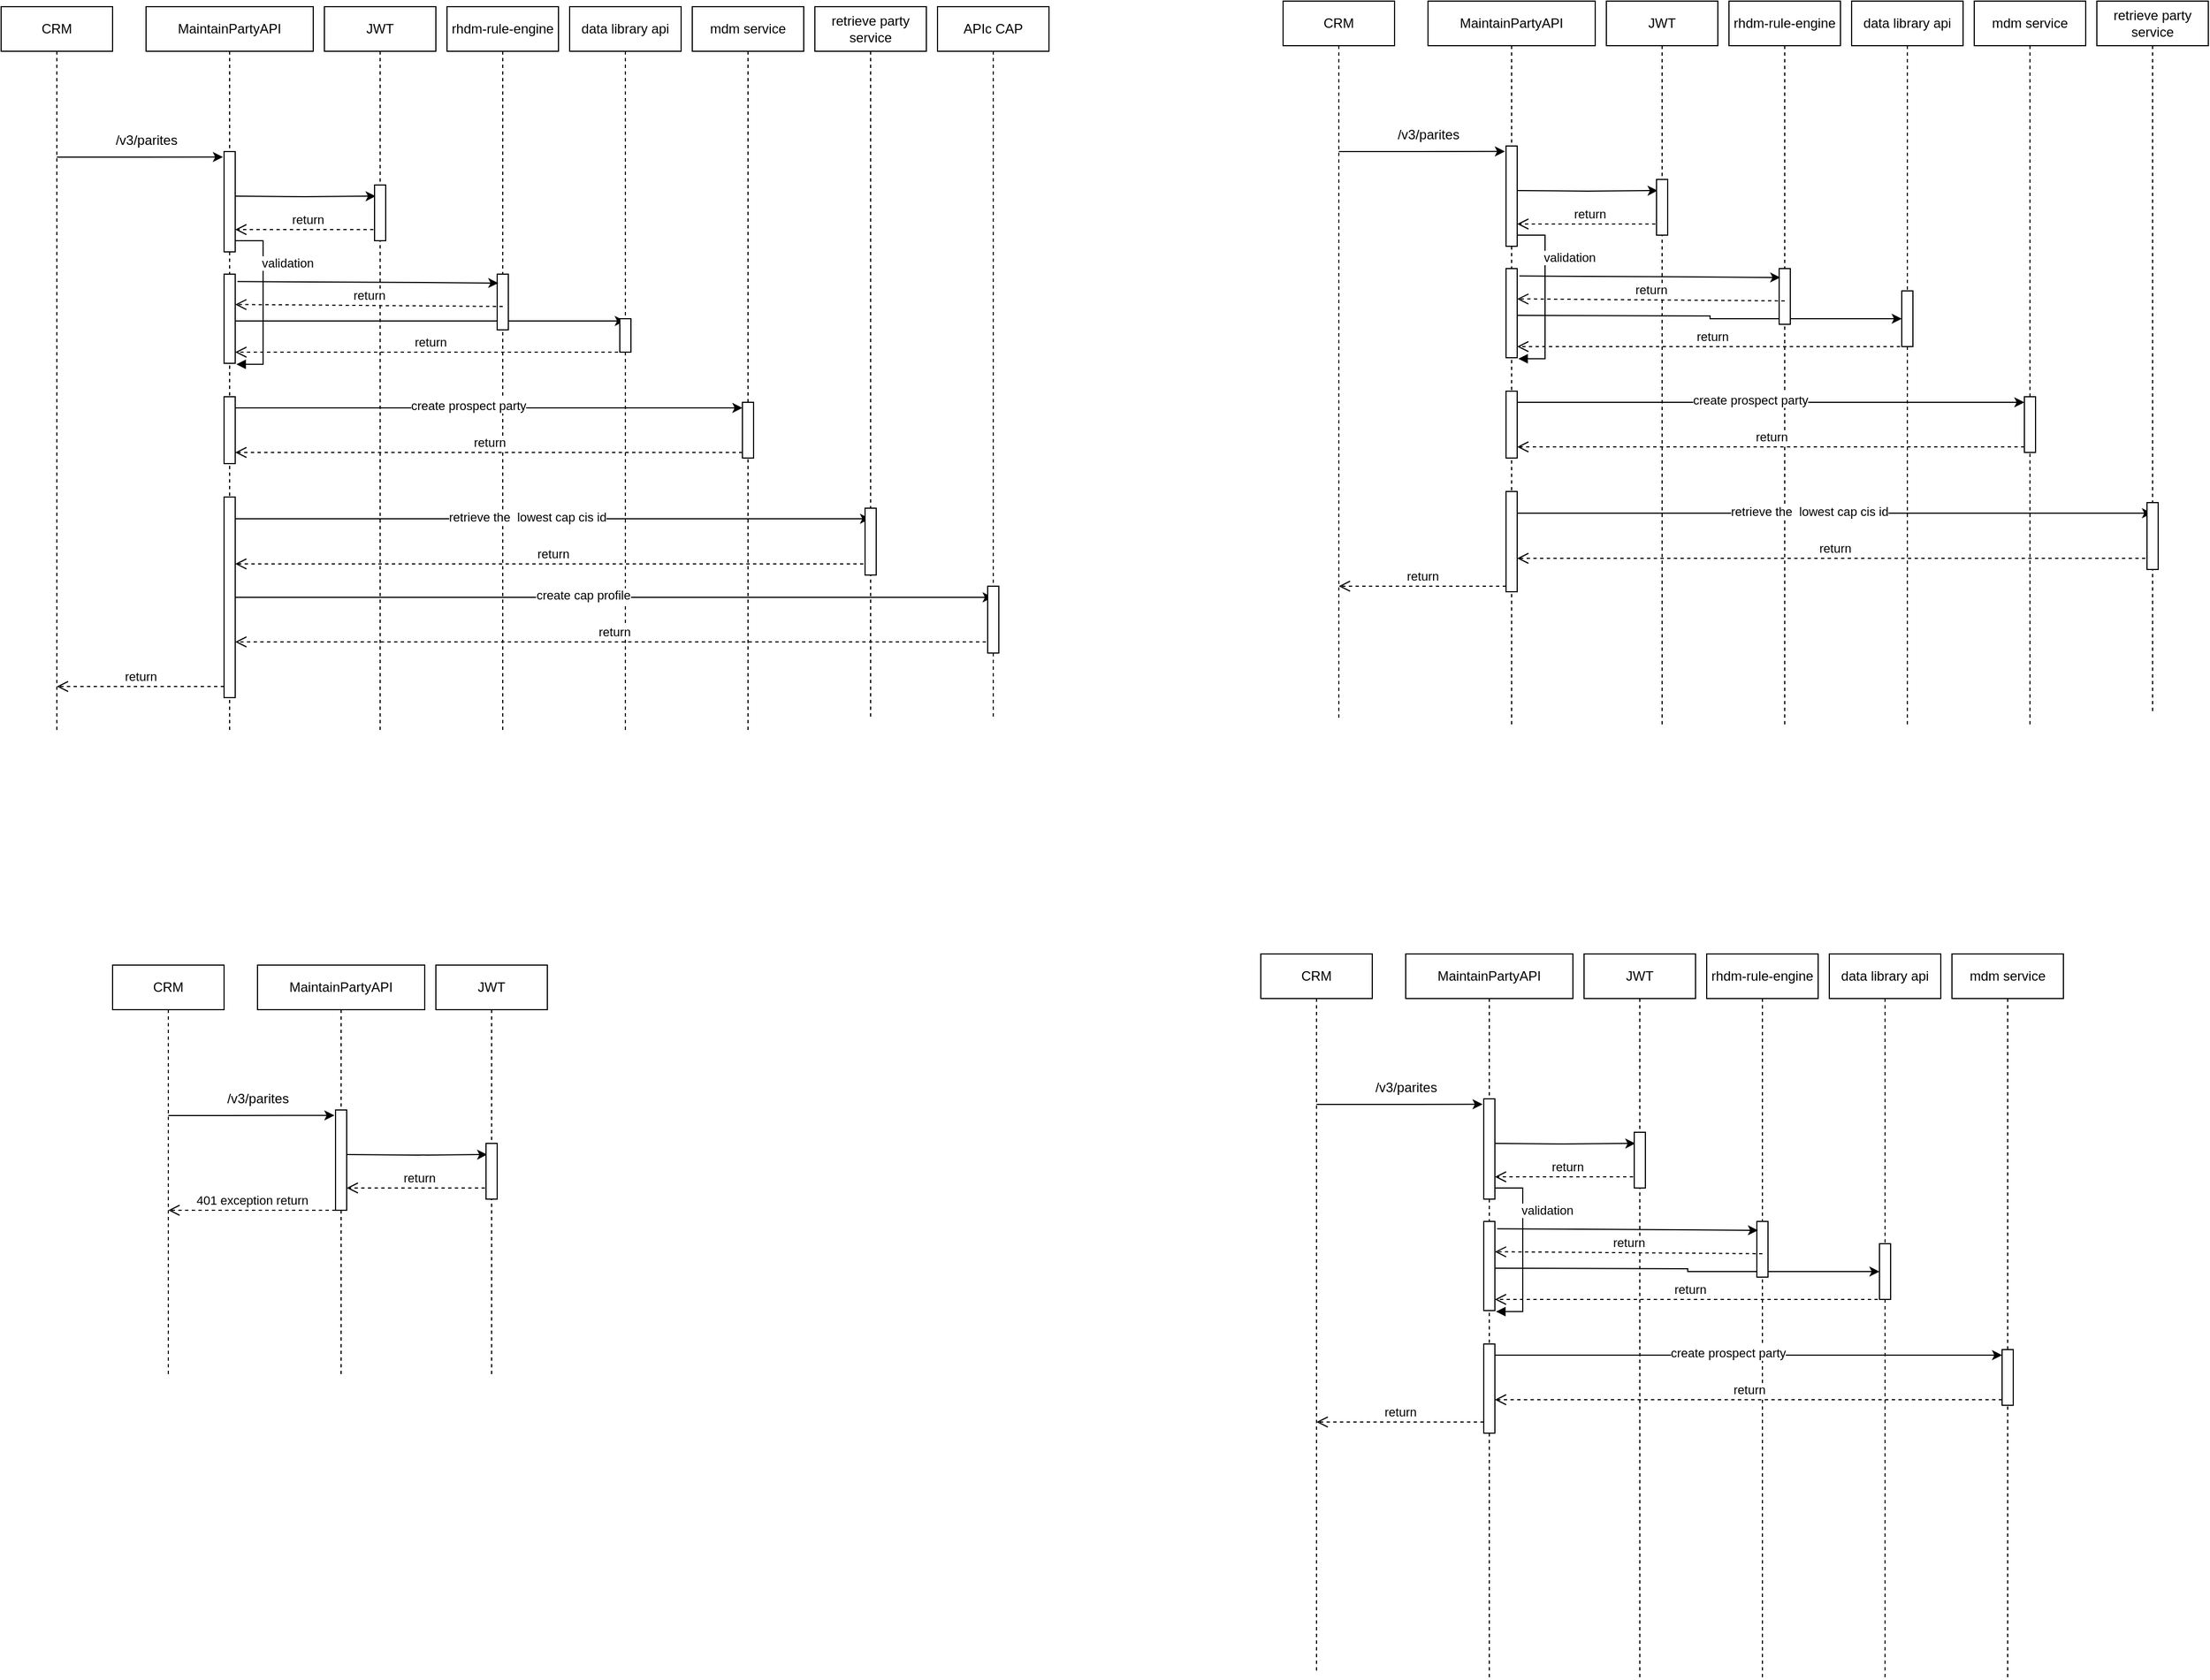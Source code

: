 <mxfile version="20.4.0" type="github">
  <diagram id="kk570XNu_HWtteIOADn4" name="Page-1">
    <mxGraphModel dx="2889" dy="1154" grid="1" gridSize="10" guides="1" tooltips="1" connect="1" arrows="1" fold="1" page="1" pageScale="1" pageWidth="827" pageHeight="1169" math="0" shadow="0">
      <root>
        <mxCell id="0" />
        <mxCell id="1" parent="0" />
        <mxCell id="9MTHX9n5Lt5Nb2SYP2qd-3" value="MaintainPartyAPI" style="shape=umlLifeline;perimeter=lifelinePerimeter;whiteSpace=wrap;html=1;container=1;collapsible=0;recursiveResize=0;outlineConnect=0;" vertex="1" parent="1">
          <mxGeometry x="-410" y="390" width="150" height="650" as="geometry" />
        </mxCell>
        <mxCell id="9MTHX9n5Lt5Nb2SYP2qd-19" value="return" style="html=1;verticalAlign=bottom;endArrow=open;dashed=1;endSize=8;rounded=0;exitX=0.5;exitY=0.8;exitDx=0;exitDy=0;exitPerimeter=0;" edge="1" parent="9MTHX9n5Lt5Nb2SYP2qd-3" source="9MTHX9n5Lt5Nb2SYP2qd-18">
          <mxGeometry relative="1" as="geometry">
            <mxPoint x="195" y="200" as="sourcePoint" />
            <mxPoint x="80" y="200" as="targetPoint" />
          </mxGeometry>
        </mxCell>
        <mxCell id="9MTHX9n5Lt5Nb2SYP2qd-28" value="" style="html=1;points=[];perimeter=orthogonalPerimeter;" vertex="1" parent="9MTHX9n5Lt5Nb2SYP2qd-3">
          <mxGeometry x="70" y="240" width="10" height="80" as="geometry" />
        </mxCell>
        <mxCell id="9MTHX9n5Lt5Nb2SYP2qd-29" value="validation" style="edgeStyle=orthogonalEdgeStyle;html=1;align=left;spacingLeft=2;endArrow=block;rounded=0;entryX=1.1;entryY=0.496;entryDx=0;entryDy=0;entryPerimeter=0;" edge="1" parent="9MTHX9n5Lt5Nb2SYP2qd-3">
          <mxGeometry x="-0.394" y="-5" relative="1" as="geometry">
            <mxPoint x="75" y="210" as="sourcePoint" />
            <Array as="points">
              <mxPoint x="105" y="210" />
              <mxPoint x="105" y="321" />
            </Array>
            <mxPoint x="81" y="320.92" as="targetPoint" />
            <mxPoint as="offset" />
          </mxGeometry>
        </mxCell>
        <mxCell id="9MTHX9n5Lt5Nb2SYP2qd-30" value="" style="html=1;points=[];perimeter=orthogonalPerimeter;" vertex="1" parent="9MTHX9n5Lt5Nb2SYP2qd-3">
          <mxGeometry x="70" y="130" width="10" height="90" as="geometry" />
        </mxCell>
        <mxCell id="9MTHX9n5Lt5Nb2SYP2qd-31" value="" style="html=1;points=[];perimeter=orthogonalPerimeter;" vertex="1" parent="9MTHX9n5Lt5Nb2SYP2qd-3">
          <mxGeometry x="70" y="350" width="10" height="60" as="geometry" />
        </mxCell>
        <mxCell id="9MTHX9n5Lt5Nb2SYP2qd-38" value="" style="html=1;points=[];perimeter=orthogonalPerimeter;" vertex="1" parent="9MTHX9n5Lt5Nb2SYP2qd-3">
          <mxGeometry x="70" y="440" width="10" height="180" as="geometry" />
        </mxCell>
        <mxCell id="9MTHX9n5Lt5Nb2SYP2qd-4" value="JWT" style="shape=umlLifeline;perimeter=lifelinePerimeter;whiteSpace=wrap;html=1;container=1;collapsible=0;recursiveResize=0;outlineConnect=0;" vertex="1" parent="1">
          <mxGeometry x="-250" y="390" width="100" height="650" as="geometry" />
        </mxCell>
        <mxCell id="9MTHX9n5Lt5Nb2SYP2qd-17" value="" style="edgeStyle=orthogonalEdgeStyle;rounded=0;orthogonalLoop=1;jettySize=auto;html=1;entryX=0.1;entryY=0.2;entryDx=0;entryDy=0;entryPerimeter=0;" edge="1" parent="9MTHX9n5Lt5Nb2SYP2qd-4" target="9MTHX9n5Lt5Nb2SYP2qd-18">
          <mxGeometry relative="1" as="geometry">
            <mxPoint x="-80" y="170" as="sourcePoint" />
            <mxPoint x="30" y="170" as="targetPoint" />
            <Array as="points" />
          </mxGeometry>
        </mxCell>
        <mxCell id="9MTHX9n5Lt5Nb2SYP2qd-18" value="" style="html=1;points=[];perimeter=orthogonalPerimeter;" vertex="1" parent="9MTHX9n5Lt5Nb2SYP2qd-4">
          <mxGeometry x="45" y="160" width="10" height="50" as="geometry" />
        </mxCell>
        <mxCell id="9MTHX9n5Lt5Nb2SYP2qd-24" value="" style="edgeStyle=orthogonalEdgeStyle;rounded=0;orthogonalLoop=1;jettySize=auto;html=1;" edge="1" parent="9MTHX9n5Lt5Nb2SYP2qd-4" target="9MTHX9n5Lt5Nb2SYP2qd-6">
          <mxGeometry relative="1" as="geometry">
            <mxPoint x="-80" y="282" as="sourcePoint" />
            <mxPoint x="156" y="280" as="targetPoint" />
            <Array as="points">
              <mxPoint x="180" y="282" />
              <mxPoint x="180" y="282" />
            </Array>
          </mxGeometry>
        </mxCell>
        <mxCell id="9MTHX9n5Lt5Nb2SYP2qd-5" value="rhdm-rule-engine" style="shape=umlLifeline;perimeter=lifelinePerimeter;whiteSpace=wrap;html=1;container=1;collapsible=0;recursiveResize=0;outlineConnect=0;" vertex="1" parent="1">
          <mxGeometry x="-140" y="390" width="100" height="650" as="geometry" />
        </mxCell>
        <mxCell id="9MTHX9n5Lt5Nb2SYP2qd-22" value="" style="html=1;points=[];perimeter=orthogonalPerimeter;" vertex="1" parent="9MTHX9n5Lt5Nb2SYP2qd-5">
          <mxGeometry x="45" y="240" width="10" height="50" as="geometry" />
        </mxCell>
        <mxCell id="9MTHX9n5Lt5Nb2SYP2qd-26" value="return" style="html=1;verticalAlign=bottom;endArrow=open;dashed=1;endSize=8;rounded=0;entryX=1;entryY=0.36;entryDx=0;entryDy=0;entryPerimeter=0;" edge="1" parent="9MTHX9n5Lt5Nb2SYP2qd-5" source="9MTHX9n5Lt5Nb2SYP2qd-6">
          <mxGeometry relative="1" as="geometry">
            <mxPoint x="50" y="310" as="sourcePoint" />
            <mxPoint x="-190" y="310" as="targetPoint" />
          </mxGeometry>
        </mxCell>
        <mxCell id="9MTHX9n5Lt5Nb2SYP2qd-35" value="return" style="html=1;verticalAlign=bottom;endArrow=open;dashed=1;endSize=8;rounded=0;entryX=1;entryY=0.36;entryDx=0;entryDy=0;entryPerimeter=0;" edge="1" parent="9MTHX9n5Lt5Nb2SYP2qd-5" source="9MTHX9n5Lt5Nb2SYP2qd-36">
          <mxGeometry relative="1" as="geometry">
            <mxPoint x="250" y="400" as="sourcePoint" />
            <mxPoint x="-190" y="400" as="targetPoint" />
          </mxGeometry>
        </mxCell>
        <mxCell id="9MTHX9n5Lt5Nb2SYP2qd-43" value="return" style="html=1;verticalAlign=bottom;endArrow=open;dashed=1;endSize=8;rounded=0;entryX=1;entryY=0.36;entryDx=0;entryDy=0;entryPerimeter=0;" edge="1" parent="9MTHX9n5Lt5Nb2SYP2qd-5" source="9MTHX9n5Lt5Nb2SYP2qd-9">
          <mxGeometry relative="1" as="geometry">
            <mxPoint x="265" y="500" as="sourcePoint" />
            <mxPoint x="-190" y="500" as="targetPoint" />
          </mxGeometry>
        </mxCell>
        <mxCell id="9MTHX9n5Lt5Nb2SYP2qd-47" value="return" style="html=1;verticalAlign=bottom;endArrow=open;dashed=1;endSize=8;rounded=0;entryX=1;entryY=0.36;entryDx=0;entryDy=0;entryPerimeter=0;" edge="1" parent="9MTHX9n5Lt5Nb2SYP2qd-5" source="9MTHX9n5Lt5Nb2SYP2qd-38">
          <mxGeometry relative="1" as="geometry">
            <mxPoint x="219.5" y="610" as="sourcePoint" />
            <mxPoint x="-350" y="610" as="targetPoint" />
          </mxGeometry>
        </mxCell>
        <mxCell id="9MTHX9n5Lt5Nb2SYP2qd-6" value="data library api" style="shape=umlLifeline;perimeter=lifelinePerimeter;whiteSpace=wrap;html=1;container=1;collapsible=0;recursiveResize=0;outlineConnect=0;" vertex="1" parent="1">
          <mxGeometry x="-30" y="390" width="100" height="650" as="geometry" />
        </mxCell>
        <mxCell id="9MTHX9n5Lt5Nb2SYP2qd-23" value="" style="html=1;points=[];perimeter=orthogonalPerimeter;" vertex="1" parent="9MTHX9n5Lt5Nb2SYP2qd-6">
          <mxGeometry x="45" y="280" width="10" height="30" as="geometry" />
        </mxCell>
        <mxCell id="9MTHX9n5Lt5Nb2SYP2qd-41" value="" style="edgeStyle=orthogonalEdgeStyle;rounded=0;orthogonalLoop=1;jettySize=auto;html=1;" edge="1" parent="9MTHX9n5Lt5Nb2SYP2qd-6" target="9MTHX9n5Lt5Nb2SYP2qd-9">
          <mxGeometry relative="1" as="geometry">
            <mxPoint x="-300" y="459.5" as="sourcePoint" />
            <mxPoint x="155" y="459.5" as="targetPoint" />
            <Array as="points">
              <mxPoint x="120" y="460" />
              <mxPoint x="120" y="460" />
            </Array>
          </mxGeometry>
        </mxCell>
        <mxCell id="9MTHX9n5Lt5Nb2SYP2qd-42" value="retrieve the&amp;nbsp; lowest cap cis id" style="edgeLabel;html=1;align=center;verticalAlign=middle;resizable=0;points=[];" vertex="1" connectable="0" parent="9MTHX9n5Lt5Nb2SYP2qd-41">
          <mxGeometry x="-0.081" y="2" relative="1" as="geometry">
            <mxPoint as="offset" />
          </mxGeometry>
        </mxCell>
        <mxCell id="9MTHX9n5Lt5Nb2SYP2qd-44" value="" style="edgeStyle=orthogonalEdgeStyle;rounded=0;orthogonalLoop=1;jettySize=auto;html=1;" edge="1" parent="9MTHX9n5Lt5Nb2SYP2qd-6" target="9MTHX9n5Lt5Nb2SYP2qd-10">
          <mxGeometry relative="1" as="geometry">
            <mxPoint x="-300" y="530" as="sourcePoint" />
            <mxPoint x="269.5" y="530" as="targetPoint" />
            <Array as="points">
              <mxPoint x="210" y="530" />
              <mxPoint x="210" y="530" />
            </Array>
          </mxGeometry>
        </mxCell>
        <mxCell id="9MTHX9n5Lt5Nb2SYP2qd-45" value="create cap profile" style="edgeLabel;html=1;align=center;verticalAlign=middle;resizable=0;points=[];" vertex="1" connectable="0" parent="9MTHX9n5Lt5Nb2SYP2qd-44">
          <mxGeometry x="-0.081" y="2" relative="1" as="geometry">
            <mxPoint as="offset" />
          </mxGeometry>
        </mxCell>
        <mxCell id="9MTHX9n5Lt5Nb2SYP2qd-46" value="return" style="html=1;verticalAlign=bottom;endArrow=open;dashed=1;endSize=8;rounded=0;entryX=1;entryY=0.36;entryDx=0;entryDy=0;entryPerimeter=0;" edge="1" parent="9MTHX9n5Lt5Nb2SYP2qd-6" source="9MTHX9n5Lt5Nb2SYP2qd-10">
          <mxGeometry relative="1" as="geometry">
            <mxPoint x="269.5" y="570" as="sourcePoint" />
            <mxPoint x="-300" y="570" as="targetPoint" />
          </mxGeometry>
        </mxCell>
        <mxCell id="9MTHX9n5Lt5Nb2SYP2qd-12" value="" style="edgeStyle=orthogonalEdgeStyle;rounded=0;orthogonalLoop=1;jettySize=auto;html=1;entryX=-0.1;entryY=0.025;entryDx=0;entryDy=0;entryPerimeter=0;" edge="1" parent="1" source="9MTHX9n5Lt5Nb2SYP2qd-7">
          <mxGeometry relative="1" as="geometry">
            <mxPoint x="-341" y="524.875" as="targetPoint" />
            <Array as="points">
              <mxPoint x="-436" y="525" />
              <mxPoint x="-436" y="525" />
            </Array>
          </mxGeometry>
        </mxCell>
        <mxCell id="9MTHX9n5Lt5Nb2SYP2qd-7" value="CRM" style="shape=umlLifeline;perimeter=lifelinePerimeter;whiteSpace=wrap;html=1;container=1;collapsible=0;recursiveResize=0;outlineConnect=0;" vertex="1" parent="1">
          <mxGeometry x="-540" y="390" width="100" height="650" as="geometry" />
        </mxCell>
        <mxCell id="9MTHX9n5Lt5Nb2SYP2qd-8" value="mdm service" style="shape=umlLifeline;perimeter=lifelinePerimeter;whiteSpace=wrap;html=1;container=1;collapsible=0;recursiveResize=0;outlineConnect=0;" vertex="1" parent="1">
          <mxGeometry x="80" y="390" width="100" height="650" as="geometry" />
        </mxCell>
        <mxCell id="9MTHX9n5Lt5Nb2SYP2qd-36" value="" style="html=1;points=[];perimeter=orthogonalPerimeter;" vertex="1" parent="9MTHX9n5Lt5Nb2SYP2qd-8">
          <mxGeometry x="45" y="355" width="10" height="50" as="geometry" />
        </mxCell>
        <mxCell id="9MTHX9n5Lt5Nb2SYP2qd-9" value="retrieve party service" style="shape=umlLifeline;perimeter=lifelinePerimeter;whiteSpace=wrap;html=1;container=1;collapsible=0;recursiveResize=0;outlineConnect=0;" vertex="1" parent="1">
          <mxGeometry x="190" y="390" width="100" height="640" as="geometry" />
        </mxCell>
        <mxCell id="9MTHX9n5Lt5Nb2SYP2qd-39" value="" style="html=1;points=[];perimeter=orthogonalPerimeter;" vertex="1" parent="9MTHX9n5Lt5Nb2SYP2qd-9">
          <mxGeometry x="45" y="450" width="10" height="60" as="geometry" />
        </mxCell>
        <mxCell id="9MTHX9n5Lt5Nb2SYP2qd-10" value="APIc CAP" style="shape=umlLifeline;perimeter=lifelinePerimeter;whiteSpace=wrap;html=1;container=1;collapsible=0;recursiveResize=0;outlineConnect=0;" vertex="1" parent="1">
          <mxGeometry x="300" y="390" width="100" height="640" as="geometry" />
        </mxCell>
        <mxCell id="9MTHX9n5Lt5Nb2SYP2qd-40" value="" style="html=1;points=[];perimeter=orthogonalPerimeter;" vertex="1" parent="9MTHX9n5Lt5Nb2SYP2qd-10">
          <mxGeometry x="45" y="520" width="10" height="60" as="geometry" />
        </mxCell>
        <mxCell id="9MTHX9n5Lt5Nb2SYP2qd-15" value="/v3/parites" style="text;html=1;align=center;verticalAlign=middle;resizable=0;points=[];autosize=1;strokeColor=none;fillColor=none;" vertex="1" parent="1">
          <mxGeometry x="-450" y="495" width="80" height="30" as="geometry" />
        </mxCell>
        <mxCell id="9MTHX9n5Lt5Nb2SYP2qd-21" value="" style="edgeStyle=orthogonalEdgeStyle;rounded=0;orthogonalLoop=1;jettySize=auto;html=1;entryX=0.1;entryY=0.16;entryDx=0;entryDy=0;entryPerimeter=0;exitX=1.2;exitY=0.308;exitDx=0;exitDy=0;exitPerimeter=0;" edge="1" parent="1" target="9MTHX9n5Lt5Nb2SYP2qd-22">
          <mxGeometry relative="1" as="geometry">
            <mxPoint x="-328" y="636.66" as="sourcePoint" />
            <mxPoint x="-204" y="630" as="targetPoint" />
            <Array as="points" />
          </mxGeometry>
        </mxCell>
        <mxCell id="9MTHX9n5Lt5Nb2SYP2qd-25" value="return" style="html=1;verticalAlign=bottom;endArrow=open;dashed=1;endSize=8;rounded=0;entryX=1;entryY=0.36;entryDx=0;entryDy=0;entryPerimeter=0;" edge="1" parent="1">
          <mxGeometry relative="1" as="geometry">
            <mxPoint x="-90" y="659" as="sourcePoint" />
            <mxPoint x="-330" y="657.2" as="targetPoint" />
          </mxGeometry>
        </mxCell>
        <mxCell id="9MTHX9n5Lt5Nb2SYP2qd-34" value="" style="edgeStyle=orthogonalEdgeStyle;rounded=0;orthogonalLoop=1;jettySize=auto;html=1;" edge="1" parent="1" target="9MTHX9n5Lt5Nb2SYP2qd-36">
          <mxGeometry relative="1" as="geometry">
            <mxPoint x="-330" y="750" as="sourcePoint" />
            <mxPoint x="110" y="750" as="targetPoint" />
            <Array as="points">
              <mxPoint x="20" y="750" />
              <mxPoint x="20" y="750" />
            </Array>
          </mxGeometry>
        </mxCell>
        <mxCell id="9MTHX9n5Lt5Nb2SYP2qd-37" value="create prospect party" style="edgeLabel;html=1;align=center;verticalAlign=middle;resizable=0;points=[];" vertex="1" connectable="0" parent="9MTHX9n5Lt5Nb2SYP2qd-34">
          <mxGeometry x="-0.081" y="2" relative="1" as="geometry">
            <mxPoint as="offset" />
          </mxGeometry>
        </mxCell>
        <mxCell id="9MTHX9n5Lt5Nb2SYP2qd-48" value="MaintainPartyAPI" style="shape=umlLifeline;perimeter=lifelinePerimeter;whiteSpace=wrap;html=1;container=1;collapsible=0;recursiveResize=0;outlineConnect=0;" vertex="1" parent="1">
          <mxGeometry x="740" y="385" width="150" height="650" as="geometry" />
        </mxCell>
        <mxCell id="9MTHX9n5Lt5Nb2SYP2qd-49" value="return" style="html=1;verticalAlign=bottom;endArrow=open;dashed=1;endSize=8;rounded=0;exitX=0.5;exitY=0.8;exitDx=0;exitDy=0;exitPerimeter=0;" edge="1" parent="9MTHX9n5Lt5Nb2SYP2qd-48" source="9MTHX9n5Lt5Nb2SYP2qd-57">
          <mxGeometry relative="1" as="geometry">
            <mxPoint x="195" y="200" as="sourcePoint" />
            <mxPoint x="80" y="200" as="targetPoint" />
          </mxGeometry>
        </mxCell>
        <mxCell id="9MTHX9n5Lt5Nb2SYP2qd-50" value="" style="html=1;points=[];perimeter=orthogonalPerimeter;" vertex="1" parent="9MTHX9n5Lt5Nb2SYP2qd-48">
          <mxGeometry x="70" y="240" width="10" height="80" as="geometry" />
        </mxCell>
        <mxCell id="9MTHX9n5Lt5Nb2SYP2qd-51" value="validation" style="edgeStyle=orthogonalEdgeStyle;html=1;align=left;spacingLeft=2;endArrow=block;rounded=0;entryX=1.1;entryY=0.496;entryDx=0;entryDy=0;entryPerimeter=0;" edge="1" parent="9MTHX9n5Lt5Nb2SYP2qd-48">
          <mxGeometry x="-0.394" y="-5" relative="1" as="geometry">
            <mxPoint x="75" y="210" as="sourcePoint" />
            <Array as="points">
              <mxPoint x="105" y="210" />
              <mxPoint x="105" y="321" />
            </Array>
            <mxPoint x="81" y="320.92" as="targetPoint" />
            <mxPoint as="offset" />
          </mxGeometry>
        </mxCell>
        <mxCell id="9MTHX9n5Lt5Nb2SYP2qd-52" value="" style="html=1;points=[];perimeter=orthogonalPerimeter;" vertex="1" parent="9MTHX9n5Lt5Nb2SYP2qd-48">
          <mxGeometry x="70" y="130" width="10" height="90" as="geometry" />
        </mxCell>
        <mxCell id="9MTHX9n5Lt5Nb2SYP2qd-53" value="" style="html=1;points=[];perimeter=orthogonalPerimeter;" vertex="1" parent="9MTHX9n5Lt5Nb2SYP2qd-48">
          <mxGeometry x="70" y="350" width="10" height="60" as="geometry" />
        </mxCell>
        <mxCell id="9MTHX9n5Lt5Nb2SYP2qd-54" value="" style="html=1;points=[];perimeter=orthogonalPerimeter;" vertex="1" parent="9MTHX9n5Lt5Nb2SYP2qd-48">
          <mxGeometry x="70" y="440" width="10" height="90" as="geometry" />
        </mxCell>
        <mxCell id="9MTHX9n5Lt5Nb2SYP2qd-55" value="JWT" style="shape=umlLifeline;perimeter=lifelinePerimeter;whiteSpace=wrap;html=1;container=1;collapsible=0;recursiveResize=0;outlineConnect=0;" vertex="1" parent="1">
          <mxGeometry x="900" y="385" width="100" height="650" as="geometry" />
        </mxCell>
        <mxCell id="9MTHX9n5Lt5Nb2SYP2qd-56" value="" style="edgeStyle=orthogonalEdgeStyle;rounded=0;orthogonalLoop=1;jettySize=auto;html=1;entryX=0.1;entryY=0.2;entryDx=0;entryDy=0;entryPerimeter=0;" edge="1" parent="9MTHX9n5Lt5Nb2SYP2qd-55" target="9MTHX9n5Lt5Nb2SYP2qd-57">
          <mxGeometry relative="1" as="geometry">
            <mxPoint x="-80" y="170" as="sourcePoint" />
            <mxPoint x="30" y="170" as="targetPoint" />
            <Array as="points" />
          </mxGeometry>
        </mxCell>
        <mxCell id="9MTHX9n5Lt5Nb2SYP2qd-57" value="" style="html=1;points=[];perimeter=orthogonalPerimeter;" vertex="1" parent="9MTHX9n5Lt5Nb2SYP2qd-55">
          <mxGeometry x="45" y="160" width="10" height="50" as="geometry" />
        </mxCell>
        <mxCell id="9MTHX9n5Lt5Nb2SYP2qd-58" value="" style="edgeStyle=orthogonalEdgeStyle;rounded=0;orthogonalLoop=1;jettySize=auto;html=1;" edge="1" parent="9MTHX9n5Lt5Nb2SYP2qd-55" target="9MTHX9n5Lt5Nb2SYP2qd-66">
          <mxGeometry relative="1" as="geometry">
            <mxPoint x="-80" y="282" as="sourcePoint" />
            <mxPoint x="156" y="280" as="targetPoint" />
            <Array as="points" />
          </mxGeometry>
        </mxCell>
        <mxCell id="9MTHX9n5Lt5Nb2SYP2qd-59" value="rhdm-rule-engine" style="shape=umlLifeline;perimeter=lifelinePerimeter;whiteSpace=wrap;html=1;container=1;collapsible=0;recursiveResize=0;outlineConnect=0;" vertex="1" parent="1">
          <mxGeometry x="1010" y="385" width="100" height="650" as="geometry" />
        </mxCell>
        <mxCell id="9MTHX9n5Lt5Nb2SYP2qd-60" value="" style="html=1;points=[];perimeter=orthogonalPerimeter;" vertex="1" parent="9MTHX9n5Lt5Nb2SYP2qd-59">
          <mxGeometry x="45" y="240" width="10" height="50" as="geometry" />
        </mxCell>
        <mxCell id="9MTHX9n5Lt5Nb2SYP2qd-61" value="return" style="html=1;verticalAlign=bottom;endArrow=open;dashed=1;endSize=8;rounded=0;entryX=1;entryY=0.36;entryDx=0;entryDy=0;entryPerimeter=0;" edge="1" parent="9MTHX9n5Lt5Nb2SYP2qd-59" source="9MTHX9n5Lt5Nb2SYP2qd-65">
          <mxGeometry relative="1" as="geometry">
            <mxPoint x="50" y="310" as="sourcePoint" />
            <mxPoint x="-190" y="310" as="targetPoint" />
          </mxGeometry>
        </mxCell>
        <mxCell id="9MTHX9n5Lt5Nb2SYP2qd-62" value="return" style="html=1;verticalAlign=bottom;endArrow=open;dashed=1;endSize=8;rounded=0;entryX=1;entryY=0.36;entryDx=0;entryDy=0;entryPerimeter=0;" edge="1" parent="9MTHX9n5Lt5Nb2SYP2qd-59" source="9MTHX9n5Lt5Nb2SYP2qd-75">
          <mxGeometry relative="1" as="geometry">
            <mxPoint x="250" y="400" as="sourcePoint" />
            <mxPoint x="-190" y="400" as="targetPoint" />
          </mxGeometry>
        </mxCell>
        <mxCell id="9MTHX9n5Lt5Nb2SYP2qd-63" value="return" style="html=1;verticalAlign=bottom;endArrow=open;dashed=1;endSize=8;rounded=0;entryX=1;entryY=0.36;entryDx=0;entryDy=0;entryPerimeter=0;" edge="1" parent="9MTHX9n5Lt5Nb2SYP2qd-59" source="9MTHX9n5Lt5Nb2SYP2qd-76">
          <mxGeometry relative="1" as="geometry">
            <mxPoint x="265" y="500" as="sourcePoint" />
            <mxPoint x="-190" y="500" as="targetPoint" />
          </mxGeometry>
        </mxCell>
        <mxCell id="9MTHX9n5Lt5Nb2SYP2qd-65" value="data library api" style="shape=umlLifeline;perimeter=lifelinePerimeter;whiteSpace=wrap;html=1;container=1;collapsible=0;recursiveResize=0;outlineConnect=0;" vertex="1" parent="1">
          <mxGeometry x="1120" y="385" width="100" height="650" as="geometry" />
        </mxCell>
        <mxCell id="9MTHX9n5Lt5Nb2SYP2qd-66" value="" style="html=1;points=[];perimeter=orthogonalPerimeter;" vertex="1" parent="9MTHX9n5Lt5Nb2SYP2qd-65">
          <mxGeometry x="45" y="260" width="10" height="50" as="geometry" />
        </mxCell>
        <mxCell id="9MTHX9n5Lt5Nb2SYP2qd-67" value="" style="edgeStyle=orthogonalEdgeStyle;rounded=0;orthogonalLoop=1;jettySize=auto;html=1;" edge="1" parent="9MTHX9n5Lt5Nb2SYP2qd-65" target="9MTHX9n5Lt5Nb2SYP2qd-76">
          <mxGeometry relative="1" as="geometry">
            <mxPoint x="-300" y="459.5" as="sourcePoint" />
            <mxPoint x="155" y="459.5" as="targetPoint" />
            <Array as="points">
              <mxPoint x="120" y="460" />
              <mxPoint x="120" y="460" />
            </Array>
          </mxGeometry>
        </mxCell>
        <mxCell id="9MTHX9n5Lt5Nb2SYP2qd-68" value="retrieve the&amp;nbsp; lowest cap cis id" style="edgeLabel;html=1;align=center;verticalAlign=middle;resizable=0;points=[];" vertex="1" connectable="0" parent="9MTHX9n5Lt5Nb2SYP2qd-67">
          <mxGeometry x="-0.081" y="2" relative="1" as="geometry">
            <mxPoint as="offset" />
          </mxGeometry>
        </mxCell>
        <mxCell id="9MTHX9n5Lt5Nb2SYP2qd-72" value="" style="edgeStyle=orthogonalEdgeStyle;rounded=0;orthogonalLoop=1;jettySize=auto;html=1;entryX=-0.1;entryY=0.025;entryDx=0;entryDy=0;entryPerimeter=0;" edge="1" parent="1" source="9MTHX9n5Lt5Nb2SYP2qd-73">
          <mxGeometry relative="1" as="geometry">
            <mxPoint x="809" y="519.875" as="targetPoint" />
            <Array as="points">
              <mxPoint x="714" y="520" />
              <mxPoint x="714" y="520" />
            </Array>
          </mxGeometry>
        </mxCell>
        <mxCell id="9MTHX9n5Lt5Nb2SYP2qd-73" value="CRM" style="shape=umlLifeline;perimeter=lifelinePerimeter;whiteSpace=wrap;html=1;container=1;collapsible=0;recursiveResize=0;outlineConnect=0;" vertex="1" parent="1">
          <mxGeometry x="610" y="385" width="100" height="645" as="geometry" />
        </mxCell>
        <mxCell id="9MTHX9n5Lt5Nb2SYP2qd-74" value="mdm service" style="shape=umlLifeline;perimeter=lifelinePerimeter;whiteSpace=wrap;html=1;container=1;collapsible=0;recursiveResize=0;outlineConnect=0;" vertex="1" parent="1">
          <mxGeometry x="1230" y="385" width="100" height="650" as="geometry" />
        </mxCell>
        <mxCell id="9MTHX9n5Lt5Nb2SYP2qd-75" value="" style="html=1;points=[];perimeter=orthogonalPerimeter;" vertex="1" parent="9MTHX9n5Lt5Nb2SYP2qd-74">
          <mxGeometry x="45" y="355" width="10" height="50" as="geometry" />
        </mxCell>
        <mxCell id="9MTHX9n5Lt5Nb2SYP2qd-76" value="retrieve party service" style="shape=umlLifeline;perimeter=lifelinePerimeter;whiteSpace=wrap;html=1;container=1;collapsible=0;recursiveResize=0;outlineConnect=0;" vertex="1" parent="1">
          <mxGeometry x="1340" y="385" width="100" height="640" as="geometry" />
        </mxCell>
        <mxCell id="9MTHX9n5Lt5Nb2SYP2qd-77" value="" style="html=1;points=[];perimeter=orthogonalPerimeter;" vertex="1" parent="9MTHX9n5Lt5Nb2SYP2qd-76">
          <mxGeometry x="45" y="450" width="10" height="60" as="geometry" />
        </mxCell>
        <mxCell id="9MTHX9n5Lt5Nb2SYP2qd-80" value="/v3/parites" style="text;html=1;align=center;verticalAlign=middle;resizable=0;points=[];autosize=1;strokeColor=none;fillColor=none;" vertex="1" parent="1">
          <mxGeometry x="700" y="490" width="80" height="30" as="geometry" />
        </mxCell>
        <mxCell id="9MTHX9n5Lt5Nb2SYP2qd-81" value="" style="edgeStyle=orthogonalEdgeStyle;rounded=0;orthogonalLoop=1;jettySize=auto;html=1;entryX=0.1;entryY=0.16;entryDx=0;entryDy=0;entryPerimeter=0;exitX=1.2;exitY=0.308;exitDx=0;exitDy=0;exitPerimeter=0;" edge="1" parent="1" target="9MTHX9n5Lt5Nb2SYP2qd-60">
          <mxGeometry relative="1" as="geometry">
            <mxPoint x="822" y="631.66" as="sourcePoint" />
            <mxPoint x="946" y="625" as="targetPoint" />
            <Array as="points" />
          </mxGeometry>
        </mxCell>
        <mxCell id="9MTHX9n5Lt5Nb2SYP2qd-82" value="return" style="html=1;verticalAlign=bottom;endArrow=open;dashed=1;endSize=8;rounded=0;entryX=1;entryY=0.36;entryDx=0;entryDy=0;entryPerimeter=0;" edge="1" parent="1">
          <mxGeometry relative="1" as="geometry">
            <mxPoint x="1060" y="654" as="sourcePoint" />
            <mxPoint x="820" y="652.2" as="targetPoint" />
          </mxGeometry>
        </mxCell>
        <mxCell id="9MTHX9n5Lt5Nb2SYP2qd-83" value="" style="edgeStyle=orthogonalEdgeStyle;rounded=0;orthogonalLoop=1;jettySize=auto;html=1;" edge="1" parent="1" target="9MTHX9n5Lt5Nb2SYP2qd-75">
          <mxGeometry relative="1" as="geometry">
            <mxPoint x="820" y="745" as="sourcePoint" />
            <mxPoint x="1260" y="745" as="targetPoint" />
            <Array as="points">
              <mxPoint x="1170" y="745" />
              <mxPoint x="1170" y="745" />
            </Array>
          </mxGeometry>
        </mxCell>
        <mxCell id="9MTHX9n5Lt5Nb2SYP2qd-84" value="create prospect party" style="edgeLabel;html=1;align=center;verticalAlign=middle;resizable=0;points=[];" vertex="1" connectable="0" parent="9MTHX9n5Lt5Nb2SYP2qd-83">
          <mxGeometry x="-0.081" y="2" relative="1" as="geometry">
            <mxPoint as="offset" />
          </mxGeometry>
        </mxCell>
        <mxCell id="9MTHX9n5Lt5Nb2SYP2qd-64" value="return" style="html=1;verticalAlign=bottom;endArrow=open;dashed=1;endSize=8;rounded=0;" edge="1" parent="1" source="9MTHX9n5Lt5Nb2SYP2qd-54" target="9MTHX9n5Lt5Nb2SYP2qd-73">
          <mxGeometry relative="1" as="geometry">
            <mxPoint x="1229.5" y="995" as="sourcePoint" />
            <mxPoint x="660" y="995" as="targetPoint" />
            <Array as="points">
              <mxPoint x="730" y="910" />
            </Array>
          </mxGeometry>
        </mxCell>
        <mxCell id="9MTHX9n5Lt5Nb2SYP2qd-85" value="MaintainPartyAPI" style="shape=umlLifeline;perimeter=lifelinePerimeter;whiteSpace=wrap;html=1;container=1;collapsible=0;recursiveResize=0;outlineConnect=0;" vertex="1" parent="1">
          <mxGeometry x="720" y="1240" width="150" height="650" as="geometry" />
        </mxCell>
        <mxCell id="9MTHX9n5Lt5Nb2SYP2qd-86" value="return" style="html=1;verticalAlign=bottom;endArrow=open;dashed=1;endSize=8;rounded=0;exitX=0.5;exitY=0.8;exitDx=0;exitDy=0;exitPerimeter=0;" edge="1" parent="9MTHX9n5Lt5Nb2SYP2qd-85" source="9MTHX9n5Lt5Nb2SYP2qd-94">
          <mxGeometry relative="1" as="geometry">
            <mxPoint x="195" y="200" as="sourcePoint" />
            <mxPoint x="80" y="200" as="targetPoint" />
          </mxGeometry>
        </mxCell>
        <mxCell id="9MTHX9n5Lt5Nb2SYP2qd-87" value="" style="html=1;points=[];perimeter=orthogonalPerimeter;" vertex="1" parent="9MTHX9n5Lt5Nb2SYP2qd-85">
          <mxGeometry x="70" y="240" width="10" height="80" as="geometry" />
        </mxCell>
        <mxCell id="9MTHX9n5Lt5Nb2SYP2qd-88" value="validation" style="edgeStyle=orthogonalEdgeStyle;html=1;align=left;spacingLeft=2;endArrow=block;rounded=0;entryX=1.1;entryY=0.496;entryDx=0;entryDy=0;entryPerimeter=0;" edge="1" parent="9MTHX9n5Lt5Nb2SYP2qd-85">
          <mxGeometry x="-0.394" y="-5" relative="1" as="geometry">
            <mxPoint x="75" y="210" as="sourcePoint" />
            <Array as="points">
              <mxPoint x="105" y="210" />
              <mxPoint x="105" y="321" />
            </Array>
            <mxPoint x="81" y="320.92" as="targetPoint" />
            <mxPoint as="offset" />
          </mxGeometry>
        </mxCell>
        <mxCell id="9MTHX9n5Lt5Nb2SYP2qd-89" value="" style="html=1;points=[];perimeter=orthogonalPerimeter;" vertex="1" parent="9MTHX9n5Lt5Nb2SYP2qd-85">
          <mxGeometry x="70" y="130" width="10" height="90" as="geometry" />
        </mxCell>
        <mxCell id="9MTHX9n5Lt5Nb2SYP2qd-90" value="" style="html=1;points=[];perimeter=orthogonalPerimeter;" vertex="1" parent="9MTHX9n5Lt5Nb2SYP2qd-85">
          <mxGeometry x="70" y="350" width="10" height="80" as="geometry" />
        </mxCell>
        <mxCell id="9MTHX9n5Lt5Nb2SYP2qd-92" value="JWT" style="shape=umlLifeline;perimeter=lifelinePerimeter;whiteSpace=wrap;html=1;container=1;collapsible=0;recursiveResize=0;outlineConnect=0;" vertex="1" parent="1">
          <mxGeometry x="880" y="1240" width="100" height="650" as="geometry" />
        </mxCell>
        <mxCell id="9MTHX9n5Lt5Nb2SYP2qd-93" value="" style="edgeStyle=orthogonalEdgeStyle;rounded=0;orthogonalLoop=1;jettySize=auto;html=1;entryX=0.1;entryY=0.2;entryDx=0;entryDy=0;entryPerimeter=0;" edge="1" parent="9MTHX9n5Lt5Nb2SYP2qd-92" target="9MTHX9n5Lt5Nb2SYP2qd-94">
          <mxGeometry relative="1" as="geometry">
            <mxPoint x="-80" y="170" as="sourcePoint" />
            <mxPoint x="30" y="170" as="targetPoint" />
            <Array as="points" />
          </mxGeometry>
        </mxCell>
        <mxCell id="9MTHX9n5Lt5Nb2SYP2qd-94" value="" style="html=1;points=[];perimeter=orthogonalPerimeter;" vertex="1" parent="9MTHX9n5Lt5Nb2SYP2qd-92">
          <mxGeometry x="45" y="160" width="10" height="50" as="geometry" />
        </mxCell>
        <mxCell id="9MTHX9n5Lt5Nb2SYP2qd-95" value="" style="edgeStyle=orthogonalEdgeStyle;rounded=0;orthogonalLoop=1;jettySize=auto;html=1;" edge="1" parent="9MTHX9n5Lt5Nb2SYP2qd-92" target="9MTHX9n5Lt5Nb2SYP2qd-102">
          <mxGeometry relative="1" as="geometry">
            <mxPoint x="-80" y="282" as="sourcePoint" />
            <mxPoint x="156" y="280" as="targetPoint" />
            <Array as="points" />
          </mxGeometry>
        </mxCell>
        <mxCell id="9MTHX9n5Lt5Nb2SYP2qd-117" value="return" style="html=1;verticalAlign=bottom;endArrow=open;dashed=1;endSize=8;rounded=0;entryX=1;entryY=0.36;entryDx=0;entryDy=0;entryPerimeter=0;" edge="1" parent="9MTHX9n5Lt5Nb2SYP2qd-92">
          <mxGeometry relative="1" as="geometry">
            <mxPoint x="-90" y="420" as="sourcePoint" />
            <mxPoint x="-240" y="420" as="targetPoint" />
          </mxGeometry>
        </mxCell>
        <mxCell id="9MTHX9n5Lt5Nb2SYP2qd-96" value="rhdm-rule-engine" style="shape=umlLifeline;perimeter=lifelinePerimeter;whiteSpace=wrap;html=1;container=1;collapsible=0;recursiveResize=0;outlineConnect=0;" vertex="1" parent="1">
          <mxGeometry x="990" y="1240" width="100" height="650" as="geometry" />
        </mxCell>
        <mxCell id="9MTHX9n5Lt5Nb2SYP2qd-97" value="" style="html=1;points=[];perimeter=orthogonalPerimeter;" vertex="1" parent="9MTHX9n5Lt5Nb2SYP2qd-96">
          <mxGeometry x="45" y="240" width="10" height="50" as="geometry" />
        </mxCell>
        <mxCell id="9MTHX9n5Lt5Nb2SYP2qd-98" value="return" style="html=1;verticalAlign=bottom;endArrow=open;dashed=1;endSize=8;rounded=0;entryX=1;entryY=0.36;entryDx=0;entryDy=0;entryPerimeter=0;" edge="1" parent="9MTHX9n5Lt5Nb2SYP2qd-96" source="9MTHX9n5Lt5Nb2SYP2qd-101">
          <mxGeometry relative="1" as="geometry">
            <mxPoint x="50" y="310" as="sourcePoint" />
            <mxPoint x="-190" y="310" as="targetPoint" />
          </mxGeometry>
        </mxCell>
        <mxCell id="9MTHX9n5Lt5Nb2SYP2qd-99" value="return" style="html=1;verticalAlign=bottom;endArrow=open;dashed=1;endSize=8;rounded=0;entryX=1;entryY=0.36;entryDx=0;entryDy=0;entryPerimeter=0;" edge="1" parent="9MTHX9n5Lt5Nb2SYP2qd-96" source="9MTHX9n5Lt5Nb2SYP2qd-108">
          <mxGeometry relative="1" as="geometry">
            <mxPoint x="250" y="400" as="sourcePoint" />
            <mxPoint x="-190" y="400" as="targetPoint" />
          </mxGeometry>
        </mxCell>
        <mxCell id="9MTHX9n5Lt5Nb2SYP2qd-101" value="data library api" style="shape=umlLifeline;perimeter=lifelinePerimeter;whiteSpace=wrap;html=1;container=1;collapsible=0;recursiveResize=0;outlineConnect=0;" vertex="1" parent="1">
          <mxGeometry x="1100" y="1240" width="100" height="650" as="geometry" />
        </mxCell>
        <mxCell id="9MTHX9n5Lt5Nb2SYP2qd-102" value="" style="html=1;points=[];perimeter=orthogonalPerimeter;" vertex="1" parent="9MTHX9n5Lt5Nb2SYP2qd-101">
          <mxGeometry x="45" y="260" width="10" height="50" as="geometry" />
        </mxCell>
        <mxCell id="9MTHX9n5Lt5Nb2SYP2qd-105" value="" style="edgeStyle=orthogonalEdgeStyle;rounded=0;orthogonalLoop=1;jettySize=auto;html=1;entryX=-0.1;entryY=0.025;entryDx=0;entryDy=0;entryPerimeter=0;" edge="1" parent="1" source="9MTHX9n5Lt5Nb2SYP2qd-106">
          <mxGeometry relative="1" as="geometry">
            <mxPoint x="789" y="1374.875" as="targetPoint" />
            <Array as="points">
              <mxPoint x="694" y="1375" />
              <mxPoint x="694" y="1375" />
            </Array>
          </mxGeometry>
        </mxCell>
        <mxCell id="9MTHX9n5Lt5Nb2SYP2qd-106" value="CRM" style="shape=umlLifeline;perimeter=lifelinePerimeter;whiteSpace=wrap;html=1;container=1;collapsible=0;recursiveResize=0;outlineConnect=0;" vertex="1" parent="1">
          <mxGeometry x="590" y="1240" width="100" height="645" as="geometry" />
        </mxCell>
        <mxCell id="9MTHX9n5Lt5Nb2SYP2qd-107" value="mdm service" style="shape=umlLifeline;perimeter=lifelinePerimeter;whiteSpace=wrap;html=1;container=1;collapsible=0;recursiveResize=0;outlineConnect=0;" vertex="1" parent="1">
          <mxGeometry x="1210" y="1240" width="100" height="650" as="geometry" />
        </mxCell>
        <mxCell id="9MTHX9n5Lt5Nb2SYP2qd-108" value="" style="html=1;points=[];perimeter=orthogonalPerimeter;" vertex="1" parent="9MTHX9n5Lt5Nb2SYP2qd-107">
          <mxGeometry x="45" y="355" width="10" height="50" as="geometry" />
        </mxCell>
        <mxCell id="9MTHX9n5Lt5Nb2SYP2qd-111" value="/v3/parites" style="text;html=1;align=center;verticalAlign=middle;resizable=0;points=[];autosize=1;strokeColor=none;fillColor=none;" vertex="1" parent="1">
          <mxGeometry x="680" y="1345" width="80" height="30" as="geometry" />
        </mxCell>
        <mxCell id="9MTHX9n5Lt5Nb2SYP2qd-112" value="" style="edgeStyle=orthogonalEdgeStyle;rounded=0;orthogonalLoop=1;jettySize=auto;html=1;entryX=0.1;entryY=0.16;entryDx=0;entryDy=0;entryPerimeter=0;exitX=1.2;exitY=0.308;exitDx=0;exitDy=0;exitPerimeter=0;" edge="1" parent="1" target="9MTHX9n5Lt5Nb2SYP2qd-97">
          <mxGeometry relative="1" as="geometry">
            <mxPoint x="802" y="1486.66" as="sourcePoint" />
            <mxPoint x="926" y="1480" as="targetPoint" />
            <Array as="points" />
          </mxGeometry>
        </mxCell>
        <mxCell id="9MTHX9n5Lt5Nb2SYP2qd-113" value="return" style="html=1;verticalAlign=bottom;endArrow=open;dashed=1;endSize=8;rounded=0;entryX=1;entryY=0.36;entryDx=0;entryDy=0;entryPerimeter=0;" edge="1" parent="1">
          <mxGeometry relative="1" as="geometry">
            <mxPoint x="1040" y="1509" as="sourcePoint" />
            <mxPoint x="800" y="1507.2" as="targetPoint" />
          </mxGeometry>
        </mxCell>
        <mxCell id="9MTHX9n5Lt5Nb2SYP2qd-114" value="" style="edgeStyle=orthogonalEdgeStyle;rounded=0;orthogonalLoop=1;jettySize=auto;html=1;" edge="1" parent="1" target="9MTHX9n5Lt5Nb2SYP2qd-108">
          <mxGeometry relative="1" as="geometry">
            <mxPoint x="800" y="1600" as="sourcePoint" />
            <mxPoint x="1240" y="1600" as="targetPoint" />
            <Array as="points">
              <mxPoint x="1150" y="1600" />
              <mxPoint x="1150" y="1600" />
            </Array>
          </mxGeometry>
        </mxCell>
        <mxCell id="9MTHX9n5Lt5Nb2SYP2qd-115" value="create prospect party" style="edgeLabel;html=1;align=center;verticalAlign=middle;resizable=0;points=[];" vertex="1" connectable="0" parent="9MTHX9n5Lt5Nb2SYP2qd-114">
          <mxGeometry x="-0.081" y="2" relative="1" as="geometry">
            <mxPoint as="offset" />
          </mxGeometry>
        </mxCell>
        <mxCell id="9MTHX9n5Lt5Nb2SYP2qd-118" value="MaintainPartyAPI" style="shape=umlLifeline;perimeter=lifelinePerimeter;whiteSpace=wrap;html=1;container=1;collapsible=0;recursiveResize=0;outlineConnect=0;" vertex="1" parent="1">
          <mxGeometry x="-310" y="1250" width="150" height="370" as="geometry" />
        </mxCell>
        <mxCell id="9MTHX9n5Lt5Nb2SYP2qd-119" value="return" style="html=1;verticalAlign=bottom;endArrow=open;dashed=1;endSize=8;rounded=0;exitX=0.5;exitY=0.8;exitDx=0;exitDy=0;exitPerimeter=0;" edge="1" parent="9MTHX9n5Lt5Nb2SYP2qd-118" source="9MTHX9n5Lt5Nb2SYP2qd-126">
          <mxGeometry relative="1" as="geometry">
            <mxPoint x="195" y="200" as="sourcePoint" />
            <mxPoint x="80" y="200" as="targetPoint" />
          </mxGeometry>
        </mxCell>
        <mxCell id="9MTHX9n5Lt5Nb2SYP2qd-122" value="" style="html=1;points=[];perimeter=orthogonalPerimeter;" vertex="1" parent="9MTHX9n5Lt5Nb2SYP2qd-118">
          <mxGeometry x="70" y="130" width="10" height="90" as="geometry" />
        </mxCell>
        <mxCell id="9MTHX9n5Lt5Nb2SYP2qd-124" value="JWT" style="shape=umlLifeline;perimeter=lifelinePerimeter;whiteSpace=wrap;html=1;container=1;collapsible=0;recursiveResize=0;outlineConnect=0;" vertex="1" parent="1">
          <mxGeometry x="-150" y="1250" width="100" height="370" as="geometry" />
        </mxCell>
        <mxCell id="9MTHX9n5Lt5Nb2SYP2qd-125" value="" style="edgeStyle=orthogonalEdgeStyle;rounded=0;orthogonalLoop=1;jettySize=auto;html=1;entryX=0.1;entryY=0.2;entryDx=0;entryDy=0;entryPerimeter=0;" edge="1" parent="9MTHX9n5Lt5Nb2SYP2qd-124" target="9MTHX9n5Lt5Nb2SYP2qd-126">
          <mxGeometry relative="1" as="geometry">
            <mxPoint x="-80" y="170" as="sourcePoint" />
            <mxPoint x="30" y="170" as="targetPoint" />
            <Array as="points" />
          </mxGeometry>
        </mxCell>
        <mxCell id="9MTHX9n5Lt5Nb2SYP2qd-126" value="" style="html=1;points=[];perimeter=orthogonalPerimeter;" vertex="1" parent="9MTHX9n5Lt5Nb2SYP2qd-124">
          <mxGeometry x="45" y="160" width="10" height="50" as="geometry" />
        </mxCell>
        <mxCell id="9MTHX9n5Lt5Nb2SYP2qd-135" value="" style="edgeStyle=orthogonalEdgeStyle;rounded=0;orthogonalLoop=1;jettySize=auto;html=1;entryX=-0.1;entryY=0.025;entryDx=0;entryDy=0;entryPerimeter=0;" edge="1" parent="1" source="9MTHX9n5Lt5Nb2SYP2qd-136">
          <mxGeometry relative="1" as="geometry">
            <mxPoint x="-241" y="1384.875" as="targetPoint" />
            <Array as="points">
              <mxPoint x="-336" y="1385" />
              <mxPoint x="-336" y="1385" />
            </Array>
          </mxGeometry>
        </mxCell>
        <mxCell id="9MTHX9n5Lt5Nb2SYP2qd-136" value="CRM" style="shape=umlLifeline;perimeter=lifelinePerimeter;whiteSpace=wrap;html=1;container=1;collapsible=0;recursiveResize=0;outlineConnect=0;" vertex="1" parent="1">
          <mxGeometry x="-440" y="1250" width="100" height="370" as="geometry" />
        </mxCell>
        <mxCell id="9MTHX9n5Lt5Nb2SYP2qd-144" value="401 exception return" style="html=1;verticalAlign=bottom;endArrow=open;dashed=1;endSize=8;rounded=0;entryX=1;entryY=0.36;entryDx=0;entryDy=0;entryPerimeter=0;" edge="1" parent="9MTHX9n5Lt5Nb2SYP2qd-136">
          <mxGeometry relative="1" as="geometry">
            <mxPoint x="200" y="220" as="sourcePoint" />
            <mxPoint x="50" y="220" as="targetPoint" />
          </mxGeometry>
        </mxCell>
        <mxCell id="9MTHX9n5Lt5Nb2SYP2qd-139" value="/v3/parites" style="text;html=1;align=center;verticalAlign=middle;resizable=0;points=[];autosize=1;strokeColor=none;fillColor=none;" vertex="1" parent="1">
          <mxGeometry x="-350" y="1355" width="80" height="30" as="geometry" />
        </mxCell>
      </root>
    </mxGraphModel>
  </diagram>
</mxfile>
